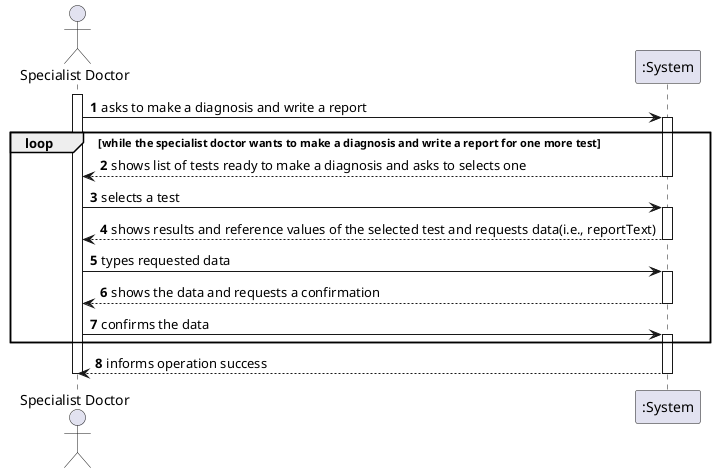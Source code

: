 @startuml
autonumber
actor "Specialist Doctor" as SpDt

activate SpDt
SpDt-> ":System" : asks to make a diagnosis and write a report
activate ":System"
loop while the specialist doctor wants to make a diagnosis and write a report for one more test
":System" --> SpDt : shows list of tests ready to make a diagnosis and asks to selects one
deactivate ":System"

SpDt-> ":System" : selects a test
activate ":System"
":System" --> SpDt : shows results and reference values of the selected test and requests data(i.e., reportText)
deactivate ":System"

SpDt-> ":System" : types requested data
activate ":System"
":System" --> SpDt : shows the data and requests a confirmation
deactivate ":System"

SpDt-> ":System" : confirms the data
activate ":System"
end
":System" --> SpDt : informs operation success
deactivate ":System"
deactivate SpDt

@enduml